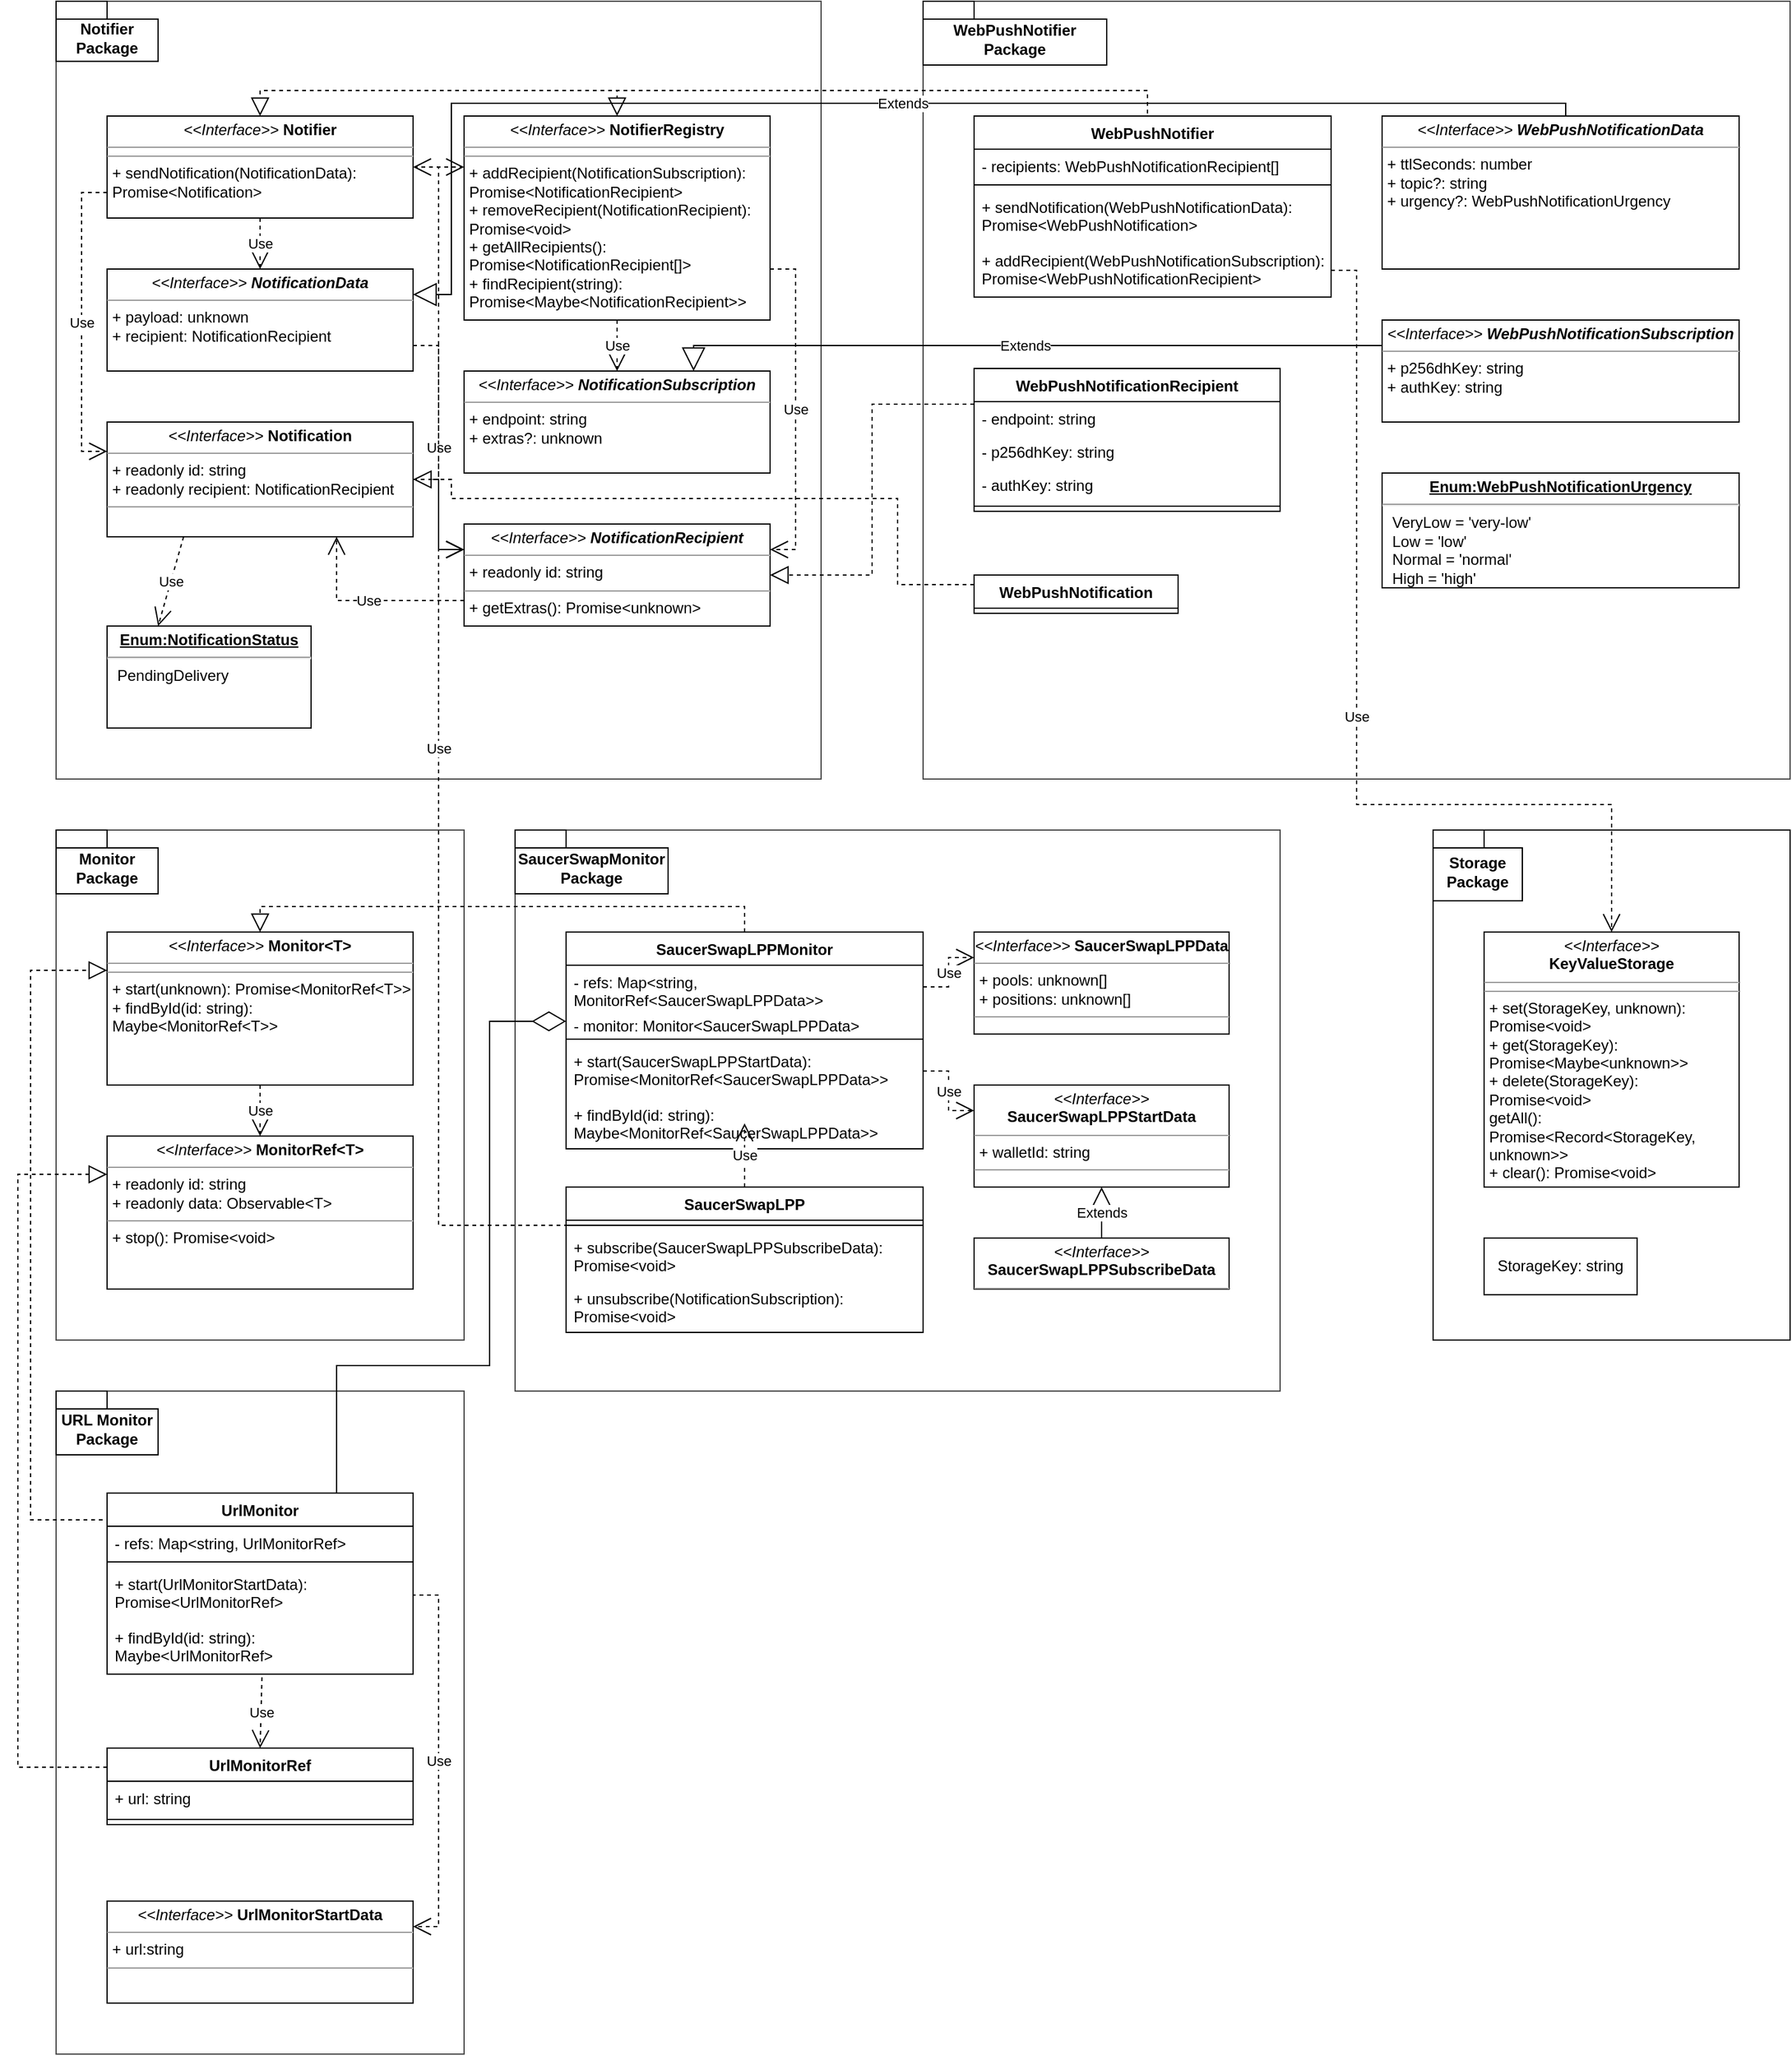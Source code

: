 <mxfile version="23.1.1" type="device">
  <diagram name="Class Diagram" id="5tuiyxl0mIuC1ZOjf6zh">
    <mxGraphModel dx="1436" dy="769" grid="1" gridSize="10" guides="1" tooltips="1" connect="1" arrows="1" fold="1" page="1" pageScale="1" pageWidth="850" pageHeight="1100" math="0" shadow="0">
      <root>
        <mxCell id="0" />
        <mxCell id="1" parent="0" />
        <mxCell id="LhnZVOO7RlenQxLMXIMH-27" value="frame" style="shape=umlFrame;whiteSpace=wrap;html=1;pointerEvents=0;width=40;height=30;swimlaneFillColor=default;opacity=70;" parent="1" vertex="1">
          <mxGeometry x="760" y="150" width="680" height="610" as="geometry" />
        </mxCell>
        <mxCell id="LhnZVOO7RlenQxLMXIMH-105" value="" style="group;fillColor=default;opacity=70;container=0;" parent="1" vertex="1" connectable="0">
          <mxGeometry x="1160" y="800" width="280" height="400" as="geometry" />
        </mxCell>
        <mxCell id="LhnZVOO7RlenQxLMXIMH-10" value="frame" style="shape=umlFrame;whiteSpace=wrap;html=1;pointerEvents=0;width=40;height=40;fillStyle=solid;swimlaneFillColor=#FFFFFF;opacity=70;" parent="1" vertex="1">
          <mxGeometry x="80" y="150" width="600" height="610" as="geometry" />
        </mxCell>
        <mxCell id="LhnZVOO7RlenQxLMXIMH-90" value="frame" style="shape=umlFrame;whiteSpace=wrap;html=1;pointerEvents=0;width=40;height=20;swimlaneFillColor=default;opacity=70;" parent="1" vertex="1">
          <mxGeometry x="440" y="800" width="600" height="440" as="geometry" />
        </mxCell>
        <mxCell id="LhnZVOO7RlenQxLMXIMH-3" value="&lt;p style=&quot;margin:0px;margin-top:4px;text-align:center;&quot;&gt;&lt;i&gt;&amp;lt;&amp;lt;Interface&amp;gt;&amp;gt; &lt;/i&gt;&lt;b&gt;Notifier&lt;/b&gt;&lt;b&gt;&lt;br&gt;&lt;/b&gt;&lt;/p&gt;&lt;hr size=&quot;1&quot;&gt;&lt;hr size=&quot;1&quot;&gt;&lt;p style=&quot;margin:0px;margin-left:4px;&quot;&gt;+ sendNotification(NotificationData): Promise&amp;lt;Notification&amp;gt;&lt;br&gt;&lt;/p&gt;" style="verticalAlign=top;align=left;overflow=fill;fontSize=12;fontFamily=Helvetica;html=1;whiteSpace=wrap;" parent="1" vertex="1">
          <mxGeometry x="120" y="240" width="240" height="80" as="geometry" />
        </mxCell>
        <object label="&lt;p style=&quot;margin:0px;margin-top:4px;text-align:center;&quot;&gt;&lt;i&gt;&amp;lt;&amp;lt;Interface&amp;gt;&amp;gt; &lt;/i&gt;&lt;b&gt;Notification&lt;/b&gt;&lt;br&gt;&lt;b&gt;&lt;/b&gt;&lt;/p&gt;&lt;hr size=&quot;1&quot;&gt;&lt;p style=&quot;margin:0px;margin-left:4px;&quot;&gt;+ readonly id: string&lt;/p&gt;&lt;p style=&quot;margin:0px;margin-left:4px;&quot;&gt;+ readonly recipient: NotificationRecipient&lt;br&gt;&lt;/p&gt;&lt;hr size=&quot;1&quot;&gt;" id="LhnZVOO7RlenQxLMXIMH-4">
          <mxCell style="verticalAlign=top;align=left;overflow=fill;fontSize=12;fontFamily=Helvetica;html=1;whiteSpace=wrap;" parent="1" vertex="1">
            <mxGeometry x="120" y="480" width="240" height="90" as="geometry" />
          </mxCell>
        </object>
        <mxCell id="LhnZVOO7RlenQxLMXIMH-7" value="&lt;p style=&quot;margin:0px;margin-top:4px;text-align:center;&quot;&gt;&lt;i&gt;&amp;lt;&amp;lt;Interface&amp;gt;&amp;gt; &lt;/i&gt;&lt;b&gt;Notifier&lt;/b&gt;&lt;b&gt;Registry&lt;br&gt;&lt;/b&gt;&lt;/p&gt;&lt;hr size=&quot;1&quot;&gt;&lt;hr size=&quot;1&quot;&gt;&lt;p style=&quot;margin:0px;margin-left:4px;&quot;&gt;+ addRecipient(NotificationSubscription): Promise&amp;lt;NotificationRecipient&amp;gt;&lt;/p&gt;&lt;p style=&quot;margin:0px;margin-left:4px;&quot;&gt;+ removeRecipient(NotificationRecipient): Promise&amp;lt;void&amp;gt;&lt;/p&gt;&lt;p style=&quot;margin:0px;margin-left:4px;&quot;&gt;+ getAllRecipients(): Promise&amp;lt;NotificationRecipient[]&amp;gt;&lt;/p&gt;&lt;p style=&quot;margin:0px;margin-left:4px;&quot;&gt;+ findRecipient(string): Promise&amp;lt;Maybe&amp;lt;NotificationRecipient&amp;gt;&amp;gt;&lt;/p&gt;" style="verticalAlign=top;align=left;overflow=fill;fontSize=12;fontFamily=Helvetica;html=1;whiteSpace=wrap;" parent="1" vertex="1">
          <mxGeometry x="400" y="240" width="240" height="160" as="geometry" />
        </mxCell>
        <mxCell id="LhnZVOO7RlenQxLMXIMH-9" value="&lt;p style=&quot;margin:0px;margin-top:4px;text-align:center;&quot;&gt;&lt;i&gt;&amp;lt;&amp;lt;Interface&amp;gt;&amp;gt; &lt;b&gt;NotificationSubscription&lt;/b&gt;&lt;/i&gt;&lt;br&gt;&lt;/p&gt;&lt;hr size=&quot;1&quot;&gt;&lt;p style=&quot;margin:0px;margin-left:4px;&quot;&gt;+ endpoint: string&lt;/p&gt;&lt;p style=&quot;margin:0px;margin-left:4px;&quot;&gt;+ extras?: unknown&lt;br&gt;&lt;/p&gt;" style="verticalAlign=top;align=left;overflow=fill;fontSize=12;fontFamily=Helvetica;html=1;whiteSpace=wrap;" parent="1" vertex="1">
          <mxGeometry x="400" y="440" width="240" height="80" as="geometry" />
        </mxCell>
        <mxCell id="LhnZVOO7RlenQxLMXIMH-8" value="&lt;p style=&quot;margin:0px;margin-top:4px;text-align:center;&quot;&gt;&lt;i&gt;&amp;lt;&amp;lt;Interface&amp;gt;&amp;gt; &lt;b&gt;NotificationRecipient&lt;/b&gt;&lt;/i&gt;&lt;br&gt;&lt;/p&gt;&lt;hr size=&quot;1&quot;&gt;&lt;p style=&quot;margin:0px;margin-left:4px;&quot;&gt;+ readonly id: string&lt;br&gt;&lt;/p&gt;&lt;hr size=&quot;1&quot;&gt;&lt;p style=&quot;margin:0px;margin-left:4px;&quot;&gt;+ getExtras(): Promise&amp;lt;unknown&amp;gt;&lt;br&gt;&lt;/p&gt;" style="verticalAlign=top;align=left;overflow=fill;fontSize=12;fontFamily=Helvetica;html=1;whiteSpace=wrap;" parent="1" vertex="1">
          <mxGeometry x="400" y="560" width="240" height="80" as="geometry" />
        </mxCell>
        <mxCell id="LhnZVOO7RlenQxLMXIMH-16" value="Use" style="endArrow=open;endSize=12;dashed=1;html=1;rounded=0;exitX=0.5;exitY=1;exitDx=0;exitDy=0;entryX=0.5;entryY=0;entryDx=0;entryDy=0;" parent="1" source="LhnZVOO7RlenQxLMXIMH-3" target="LhnZVOO7RlenQxLMXIMH-5" edge="1">
          <mxGeometry width="160" relative="1" as="geometry">
            <mxPoint x="30" y="410" as="sourcePoint" />
            <mxPoint x="190" y="410" as="targetPoint" />
          </mxGeometry>
        </mxCell>
        <mxCell id="LhnZVOO7RlenQxLMXIMH-17" value="Use" style="endArrow=open;endSize=12;dashed=1;html=1;rounded=0;entryX=0;entryY=0.25;entryDx=0;entryDy=0;exitX=0;exitY=0.75;exitDx=0;exitDy=0;edgeStyle=orthogonalEdgeStyle;" parent="1" source="LhnZVOO7RlenQxLMXIMH-3" target="LhnZVOO7RlenQxLMXIMH-4" edge="1">
          <mxGeometry width="160" relative="1" as="geometry">
            <mxPoint x="110" y="320" as="sourcePoint" />
            <mxPoint x="180" y="490" as="targetPoint" />
            <Array as="points">
              <mxPoint x="100" y="300" />
              <mxPoint x="100" y="503" />
              <mxPoint x="120" y="503" />
            </Array>
          </mxGeometry>
        </mxCell>
        <mxCell id="LhnZVOO7RlenQxLMXIMH-18" value="Use" style="endArrow=open;endSize=12;dashed=1;html=1;rounded=0;exitX=1;exitY=0.75;exitDx=0;exitDy=0;entryX=0;entryY=0.25;entryDx=0;entryDy=0;edgeStyle=orthogonalEdgeStyle;" parent="1" source="LhnZVOO7RlenQxLMXIMH-5" target="LhnZVOO7RlenQxLMXIMH-8" edge="1">
          <mxGeometry width="160" relative="1" as="geometry">
            <mxPoint x="330" y="680" as="sourcePoint" />
            <mxPoint x="490" y="680" as="targetPoint" />
          </mxGeometry>
        </mxCell>
        <mxCell id="LhnZVOO7RlenQxLMXIMH-19" value="Use" style="endArrow=open;endSize=12;dashed=1;html=1;rounded=0;exitX=0.5;exitY=1;exitDx=0;exitDy=0;entryX=0.5;entryY=0;entryDx=0;entryDy=0;" parent="1" source="LhnZVOO7RlenQxLMXIMH-5" edge="1">
          <mxGeometry width="160" relative="1" as="geometry">
            <mxPoint x="250" y="330" as="sourcePoint" />
            <mxPoint x="250" y="370" as="targetPoint" />
          </mxGeometry>
        </mxCell>
        <mxCell id="LhnZVOO7RlenQxLMXIMH-5" value="&lt;p style=&quot;margin:0px;margin-top:4px;text-align:center;&quot;&gt;&lt;i&gt;&amp;lt;&amp;lt;Interface&amp;gt;&amp;gt; &lt;b&gt;NotificationData&lt;/b&gt;&lt;/i&gt;&lt;br&gt;&lt;b&gt;&lt;/b&gt;&lt;/p&gt;&lt;hr size=&quot;1&quot;&gt;&lt;p style=&quot;margin:0px;margin-left:4px;&quot;&gt;+ payload: unknown&lt;/p&gt;&lt;p style=&quot;margin:0px;margin-left:4px;&quot;&gt;+ recipient: NotificationRecipient&lt;br&gt;&lt;/p&gt;" style="verticalAlign=top;align=left;overflow=fill;fontSize=12;fontFamily=Helvetica;html=1;whiteSpace=wrap;" parent="1" vertex="1">
          <mxGeometry x="120" y="360" width="240" height="80" as="geometry" />
        </mxCell>
        <mxCell id="LhnZVOO7RlenQxLMXIMH-21" value="Use" style="endArrow=open;endSize=12;dashed=1;html=1;rounded=0;exitX=0.5;exitY=1;exitDx=0;exitDy=0;entryX=0.5;entryY=0;entryDx=0;entryDy=0;" parent="1" source="LhnZVOO7RlenQxLMXIMH-7" target="LhnZVOO7RlenQxLMXIMH-9" edge="1">
          <mxGeometry width="160" relative="1" as="geometry">
            <mxPoint x="480" y="430" as="sourcePoint" />
            <mxPoint x="640" y="430" as="targetPoint" />
          </mxGeometry>
        </mxCell>
        <mxCell id="LhnZVOO7RlenQxLMXIMH-22" value="Use" style="endArrow=open;endSize=12;dashed=1;html=1;rounded=0;exitX=1;exitY=0.75;exitDx=0;exitDy=0;entryX=1;entryY=0.25;entryDx=0;entryDy=0;edgeStyle=orthogonalEdgeStyle;" parent="1" source="LhnZVOO7RlenQxLMXIMH-7" target="LhnZVOO7RlenQxLMXIMH-8" edge="1">
          <mxGeometry width="160" relative="1" as="geometry">
            <mxPoint x="720" y="480" as="sourcePoint" />
            <mxPoint x="880" y="480" as="targetPoint" />
            <Array as="points">
              <mxPoint x="660" y="360" />
              <mxPoint x="660" y="580" />
            </Array>
          </mxGeometry>
        </mxCell>
        <mxCell id="LhnZVOO7RlenQxLMXIMH-23" value="" style="endArrow=open;endSize=12;dashed=1;html=1;rounded=0;exitX=1;exitY=0.5;exitDx=0;exitDy=0;entryX=0;entryY=0.25;entryDx=0;entryDy=0;edgeStyle=orthogonalEdgeStyle;" parent="1" source="LhnZVOO7RlenQxLMXIMH-4" target="LhnZVOO7RlenQxLMXIMH-8" edge="1">
          <mxGeometry width="160" relative="1" as="geometry">
            <mxPoint x="390" y="690" as="sourcePoint" />
            <mxPoint x="550" y="690" as="targetPoint" />
          </mxGeometry>
        </mxCell>
        <mxCell id="LhnZVOO7RlenQxLMXIMH-24" value="Use" style="endArrow=open;endSize=12;dashed=1;html=1;rounded=0;exitX=0;exitY=0.75;exitDx=0;exitDy=0;entryX=0.75;entryY=1;entryDx=0;entryDy=0;edgeStyle=orthogonalEdgeStyle;" parent="1" source="LhnZVOO7RlenQxLMXIMH-8" target="LhnZVOO7RlenQxLMXIMH-4" edge="1">
          <mxGeometry width="160" relative="1" as="geometry">
            <mxPoint x="410" y="710" as="sourcePoint" />
            <mxPoint x="570" y="710" as="targetPoint" />
          </mxGeometry>
        </mxCell>
        <mxCell id="LhnZVOO7RlenQxLMXIMH-25" value="Use" style="endArrow=open;endSize=12;dashed=1;html=1;rounded=0;exitX=0.25;exitY=1;exitDx=0;exitDy=0;entryX=0.25;entryY=0;entryDx=0;entryDy=0;" parent="1" source="LhnZVOO7RlenQxLMXIMH-4" target="LhnZVOO7RlenQxLMXIMH-15" edge="1">
          <mxGeometry width="160" relative="1" as="geometry">
            <mxPoint x="320" y="670" as="sourcePoint" />
            <mxPoint x="480" y="670" as="targetPoint" />
          </mxGeometry>
        </mxCell>
        <mxCell id="LhnZVOO7RlenQxLMXIMH-34" value="" style="endArrow=block;dashed=1;endFill=0;endSize=12;html=1;rounded=0;exitX=0.5;exitY=0;exitDx=0;exitDy=0;entryX=0.5;entryY=0;entryDx=0;entryDy=0;edgeStyle=orthogonalEdgeStyle;" parent="1" source="LhnZVOO7RlenQxLMXIMH-30" target="LhnZVOO7RlenQxLMXIMH-7" edge="1">
          <mxGeometry width="160" relative="1" as="geometry">
            <mxPoint x="760" y="450" as="sourcePoint" />
            <mxPoint x="920" y="450" as="targetPoint" />
            <Array as="points">
              <mxPoint x="936" y="220" />
              <mxPoint x="520" y="220" />
            </Array>
          </mxGeometry>
        </mxCell>
        <mxCell id="LhnZVOO7RlenQxLMXIMH-35" value="" style="endArrow=block;dashed=1;endFill=0;endSize=12;html=1;rounded=0;entryX=0.5;entryY=0;entryDx=0;entryDy=0;edgeStyle=orthogonalEdgeStyle;exitX=0.5;exitY=0;exitDx=0;exitDy=0;" parent="1" source="LhnZVOO7RlenQxLMXIMH-30" target="LhnZVOO7RlenQxLMXIMH-3" edge="1">
          <mxGeometry width="160" relative="1" as="geometry">
            <mxPoint x="880" y="210" as="sourcePoint" />
            <mxPoint x="880" y="300" as="targetPoint" />
            <Array as="points">
              <mxPoint x="936" y="220" />
              <mxPoint x="240" y="220" />
            </Array>
          </mxGeometry>
        </mxCell>
        <mxCell id="LhnZVOO7RlenQxLMXIMH-44" value="" style="endArrow=block;dashed=1;endFill=0;endSize=12;html=1;rounded=0;entryX=1;entryY=0.5;entryDx=0;entryDy=0;edgeStyle=orthogonalEdgeStyle;exitX=0;exitY=0.25;exitDx=0;exitDy=0;" parent="1" source="LhnZVOO7RlenQxLMXIMH-40" target="LhnZVOO7RlenQxLMXIMH-8" edge="1">
          <mxGeometry width="160" relative="1" as="geometry">
            <mxPoint x="780" y="430" as="sourcePoint" />
            <mxPoint x="980" y="510" as="targetPoint" />
          </mxGeometry>
        </mxCell>
        <mxCell id="LhnZVOO7RlenQxLMXIMH-51" value="" style="endArrow=block;dashed=1;endFill=0;endSize=12;html=1;rounded=0;exitX=0;exitY=0.25;exitDx=0;exitDy=0;edgeStyle=orthogonalEdgeStyle;entryX=1;entryY=0.5;entryDx=0;entryDy=0;" parent="1" source="LhnZVOO7RlenQxLMXIMH-47" target="LhnZVOO7RlenQxLMXIMH-4" edge="1">
          <mxGeometry width="160" relative="1" as="geometry">
            <mxPoint x="790" y="680" as="sourcePoint" />
            <mxPoint x="420" y="540" as="targetPoint" />
            <Array as="points">
              <mxPoint x="740" y="608" />
              <mxPoint x="740" y="540" />
              <mxPoint x="390" y="540" />
              <mxPoint x="390" y="525" />
            </Array>
          </mxGeometry>
        </mxCell>
        <mxCell id="LhnZVOO7RlenQxLMXIMH-57" value="Extends" style="endArrow=block;endSize=16;endFill=0;html=1;rounded=0;exitX=0.5;exitY=0;exitDx=0;exitDy=0;entryX=1;entryY=0.25;entryDx=0;entryDy=0;edgeStyle=orthogonalEdgeStyle;" parent="1" source="LhnZVOO7RlenQxLMXIMH-55" target="LhnZVOO7RlenQxLMXIMH-5" edge="1">
          <mxGeometry width="160" relative="1" as="geometry">
            <mxPoint x="670" y="470" as="sourcePoint" />
            <mxPoint x="830" y="470" as="targetPoint" />
            <Array as="points">
              <mxPoint x="1264" y="240" />
              <mxPoint x="1264" y="230" />
              <mxPoint x="390" y="230" />
              <mxPoint x="390" y="380" />
            </Array>
          </mxGeometry>
        </mxCell>
        <mxCell id="LhnZVOO7RlenQxLMXIMH-60" value="Extends" style="endArrow=block;endSize=16;endFill=0;html=1;rounded=0;entryX=0.75;entryY=0;entryDx=0;entryDy=0;edgeStyle=orthogonalEdgeStyle;exitX=0;exitY=0.25;exitDx=0;exitDy=0;" parent="1" source="LhnZVOO7RlenQxLMXIMH-59" target="LhnZVOO7RlenQxLMXIMH-9" edge="1">
          <mxGeometry width="160" relative="1" as="geometry">
            <mxPoint x="1180" y="380" as="sourcePoint" />
            <mxPoint x="1280" y="570" as="targetPoint" />
            <Array as="points">
              <mxPoint x="580" y="420" />
            </Array>
          </mxGeometry>
        </mxCell>
        <mxCell id="LhnZVOO7RlenQxLMXIMH-1" value="Notifier Package" style="shape=folder;fontStyle=1;spacingTop=10;tabWidth=40;tabHeight=14;tabPosition=left;html=1;whiteSpace=wrap;" parent="1" vertex="1">
          <mxGeometry x="80" y="150" width="80" height="47.12" as="geometry" />
        </mxCell>
        <mxCell id="LhnZVOO7RlenQxLMXIMH-15" value="&lt;p style=&quot;margin:0px;margin-top:4px;text-align:center;text-decoration:underline;&quot;&gt;&lt;b&gt;Enum:NotificationStatus&lt;/b&gt;&lt;/p&gt;&lt;hr&gt;&lt;p style=&quot;margin:0px;margin-left:8px;&quot;&gt;PendingDelivery&lt;/p&gt;" style="verticalAlign=top;align=left;overflow=fill;fontSize=12;fontFamily=Helvetica;html=1;whiteSpace=wrap;" parent="1" vertex="1">
          <mxGeometry x="120" y="640" width="160" height="80" as="geometry" />
        </mxCell>
        <mxCell id="LhnZVOO7RlenQxLMXIMH-26" value="WebPushNotifier Package" style="shape=folder;fontStyle=1;spacingTop=10;tabWidth=40;tabHeight=14;tabPosition=left;html=1;whiteSpace=wrap;" parent="1" vertex="1">
          <mxGeometry x="760" y="150" width="144" height="50" as="geometry" />
        </mxCell>
        <mxCell id="LhnZVOO7RlenQxLMXIMH-30" value="WebPushNotifier" style="swimlane;fontStyle=1;align=center;verticalAlign=top;childLayout=stackLayout;horizontal=1;startSize=26;horizontalStack=0;resizeParent=1;resizeParentMax=0;resizeLast=0;collapsible=1;marginBottom=0;whiteSpace=wrap;html=1;" parent="1" vertex="1">
          <mxGeometry x="800" y="240" width="280" height="142" as="geometry" />
        </mxCell>
        <mxCell id="LhnZVOO7RlenQxLMXIMH-31" value="- recipients: WebPushNotificationRecipient[]" style="text;strokeColor=none;fillColor=none;align=left;verticalAlign=top;spacingLeft=4;spacingRight=4;overflow=hidden;rotatable=0;points=[[0,0.5],[1,0.5]];portConstraint=eastwest;whiteSpace=wrap;html=1;" parent="LhnZVOO7RlenQxLMXIMH-30" vertex="1">
          <mxGeometry y="26" width="280" height="24" as="geometry" />
        </mxCell>
        <mxCell id="LhnZVOO7RlenQxLMXIMH-32" value="" style="line;strokeWidth=1;fillColor=none;align=left;verticalAlign=middle;spacingTop=-1;spacingLeft=3;spacingRight=3;rotatable=0;labelPosition=right;points=[];portConstraint=eastwest;strokeColor=inherit;" parent="LhnZVOO7RlenQxLMXIMH-30" vertex="1">
          <mxGeometry y="50" width="280" height="8" as="geometry" />
        </mxCell>
        <mxCell id="LhnZVOO7RlenQxLMXIMH-33" value="+ sendNotification(WebPushNotificationData): Promise&amp;lt;WebPushNotification&amp;gt;" style="text;strokeColor=none;fillColor=none;align=left;verticalAlign=top;spacingLeft=4;spacingRight=4;overflow=hidden;rotatable=0;points=[[0,0.5],[1,0.5]];portConstraint=eastwest;whiteSpace=wrap;html=1;" parent="LhnZVOO7RlenQxLMXIMH-30" vertex="1">
          <mxGeometry y="58" width="280" height="42" as="geometry" />
        </mxCell>
        <mxCell id="LhnZVOO7RlenQxLMXIMH-61" value="+ addRecipient(WebPushNotificationSubscription): Promise&amp;lt;WebPushNotificationRecipient&amp;gt;" style="text;strokeColor=none;fillColor=none;align=left;verticalAlign=top;spacingLeft=4;spacingRight=4;overflow=hidden;rotatable=0;points=[[0,0.5],[1,0.5]];portConstraint=eastwest;whiteSpace=wrap;html=1;" parent="LhnZVOO7RlenQxLMXIMH-30" vertex="1">
          <mxGeometry y="100" width="280" height="42" as="geometry" />
        </mxCell>
        <mxCell id="LhnZVOO7RlenQxLMXIMH-40" value="WebPushNotificationRecipient" style="swimlane;fontStyle=1;align=center;verticalAlign=top;childLayout=stackLayout;horizontal=1;startSize=26;horizontalStack=0;resizeParent=1;resizeParentMax=0;resizeLast=0;collapsible=1;marginBottom=0;whiteSpace=wrap;html=1;" parent="1" vertex="1">
          <mxGeometry x="800" y="438" width="240" height="112" as="geometry" />
        </mxCell>
        <mxCell id="LhnZVOO7RlenQxLMXIMH-41" value="- endpoint: string" style="text;strokeColor=none;fillColor=none;align=left;verticalAlign=top;spacingLeft=4;spacingRight=4;overflow=hidden;rotatable=0;points=[[0,0.5],[1,0.5]];portConstraint=eastwest;whiteSpace=wrap;html=1;" parent="LhnZVOO7RlenQxLMXIMH-40" vertex="1">
          <mxGeometry y="26" width="240" height="26" as="geometry" />
        </mxCell>
        <mxCell id="LhnZVOO7RlenQxLMXIMH-62" value="- p256dhKey: string" style="text;strokeColor=none;fillColor=none;align=left;verticalAlign=top;spacingLeft=4;spacingRight=4;overflow=hidden;rotatable=0;points=[[0,0.5],[1,0.5]];portConstraint=eastwest;whiteSpace=wrap;html=1;" parent="LhnZVOO7RlenQxLMXIMH-40" vertex="1">
          <mxGeometry y="52" width="240" height="26" as="geometry" />
        </mxCell>
        <mxCell id="LhnZVOO7RlenQxLMXIMH-63" value="- authKey: string" style="text;strokeColor=none;fillColor=none;align=left;verticalAlign=top;spacingLeft=4;spacingRight=4;overflow=hidden;rotatable=0;points=[[0,0.5],[1,0.5]];portConstraint=eastwest;whiteSpace=wrap;html=1;" parent="LhnZVOO7RlenQxLMXIMH-40" vertex="1">
          <mxGeometry y="78" width="240" height="26" as="geometry" />
        </mxCell>
        <mxCell id="LhnZVOO7RlenQxLMXIMH-42" value="" style="line;strokeWidth=1;fillColor=none;align=left;verticalAlign=middle;spacingTop=-1;spacingLeft=3;spacingRight=3;rotatable=0;labelPosition=right;points=[];portConstraint=eastwest;strokeColor=inherit;" parent="LhnZVOO7RlenQxLMXIMH-40" vertex="1">
          <mxGeometry y="104" width="240" height="8" as="geometry" />
        </mxCell>
        <mxCell id="LhnZVOO7RlenQxLMXIMH-47" value="WebPushNotification" style="swimlane;fontStyle=1;align=center;verticalAlign=top;childLayout=stackLayout;horizontal=1;startSize=26;horizontalStack=0;resizeParent=1;resizeParentMax=0;resizeLast=0;collapsible=1;marginBottom=0;whiteSpace=wrap;html=1;" parent="1" vertex="1" collapsed="1">
          <mxGeometry x="800" y="600" width="160" height="30" as="geometry">
            <mxRectangle x="800" y="600" width="192" height="60" as="alternateBounds" />
          </mxGeometry>
        </mxCell>
        <mxCell id="LhnZVOO7RlenQxLMXIMH-48" value="+ field: type" style="text;strokeColor=none;fillColor=none;align=left;verticalAlign=top;spacingLeft=4;spacingRight=4;overflow=hidden;rotatable=0;points=[[0,0.5],[1,0.5]];portConstraint=eastwest;whiteSpace=wrap;html=1;" parent="LhnZVOO7RlenQxLMXIMH-47" vertex="1">
          <mxGeometry y="26" width="192" height="26" as="geometry" />
        </mxCell>
        <mxCell id="LhnZVOO7RlenQxLMXIMH-49" value="" style="line;strokeWidth=1;fillColor=none;align=left;verticalAlign=middle;spacingTop=-1;spacingLeft=3;spacingRight=3;rotatable=0;labelPosition=right;points=[];portConstraint=eastwest;strokeColor=inherit;" parent="LhnZVOO7RlenQxLMXIMH-47" vertex="1">
          <mxGeometry y="52" width="192" height="8" as="geometry" />
        </mxCell>
        <mxCell id="LhnZVOO7RlenQxLMXIMH-55" value="&lt;p style=&quot;margin:0px;margin-top:4px;text-align:center;&quot;&gt;&lt;i&gt;&amp;lt;&amp;lt;Interface&amp;gt;&amp;gt; &lt;b&gt;WebPushNotificationData&lt;/b&gt;&lt;/i&gt;&lt;br&gt;&lt;/p&gt;&lt;hr size=&quot;1&quot;&gt;&lt;p style=&quot;margin:0px;margin-left:4px;&quot;&gt;+ ttlSeconds: number&lt;/p&gt;&lt;p style=&quot;margin:0px;margin-left:4px;&quot;&gt;+ topic?: string&lt;/p&gt;&lt;p style=&quot;margin:0px;margin-left:4px;&quot;&gt;+ urgency?: WebPushNotificationUrgency&lt;br&gt;&lt;/p&gt;" style="verticalAlign=top;align=left;overflow=fill;fontSize=12;fontFamily=Helvetica;html=1;whiteSpace=wrap;" parent="1" vertex="1">
          <mxGeometry x="1120" y="240" width="280" height="120" as="geometry" />
        </mxCell>
        <mxCell id="LhnZVOO7RlenQxLMXIMH-56" value="&lt;p style=&quot;margin:0px;margin-top:4px;text-align:center;text-decoration:underline;&quot;&gt;&lt;b&gt;Enum:WebPushNotificationUrgency&lt;/b&gt;&lt;/p&gt;&lt;hr&gt;&lt;p style=&quot;margin:0px;margin-left:8px;&quot;&gt;VeryLow = &#39;very-low&#39;&lt;/p&gt;&lt;p style=&quot;margin:0px;margin-left:8px;&quot;&gt;Low = &#39;low&#39;&lt;/p&gt;&lt;p style=&quot;margin:0px;margin-left:8px;&quot;&gt;Normal = &#39;normal&#39;&lt;/p&gt;&lt;p style=&quot;margin:0px;margin-left:8px;&quot;&gt;High = &#39;high&#39;&lt;br&gt;&lt;/p&gt;" style="verticalAlign=top;align=left;overflow=fill;fontSize=12;fontFamily=Helvetica;html=1;whiteSpace=wrap;" parent="1" vertex="1">
          <mxGeometry x="1120" y="520" width="280" height="90" as="geometry" />
        </mxCell>
        <mxCell id="LhnZVOO7RlenQxLMXIMH-59" value="&lt;p style=&quot;margin:0px;margin-top:4px;text-align:center;&quot;&gt;&lt;i&gt;&amp;lt;&amp;lt;Interface&amp;gt;&amp;gt; &lt;b&gt;WebPushNotificationSubscription&lt;/b&gt;&lt;/i&gt;&lt;br&gt;&lt;/p&gt;&lt;hr size=&quot;1&quot;&gt;&lt;p style=&quot;margin:0px;margin-left:4px;&quot;&gt;+ p256dhKey: string&lt;/p&gt;&lt;p style=&quot;margin:0px;margin-left:4px;&quot;&gt;+ authKey: string&lt;br&gt;&lt;/p&gt;" style="verticalAlign=top;align=left;overflow=fill;fontSize=12;fontFamily=Helvetica;html=1;whiteSpace=wrap;" parent="1" vertex="1">
          <mxGeometry x="1120" y="400" width="280" height="80" as="geometry" />
        </mxCell>
        <mxCell id="LhnZVOO7RlenQxLMXIMH-67" value="&lt;p style=&quot;margin:0px;margin-top:4px;text-align:center;&quot;&gt;&lt;i&gt;&amp;lt;&amp;lt;Interface&amp;gt;&amp;gt;&lt;/i&gt;&lt;br&gt;&lt;b&gt;KeyValueStorage&lt;/b&gt;&lt;/p&gt;&lt;hr size=&quot;1&quot;&gt;&lt;hr size=&quot;1&quot;&gt;&lt;p style=&quot;margin:0px;margin-left:4px;&quot;&gt;+ set(StorageKey, unknown): Promise&amp;lt;void&amp;gt;&lt;br&gt;+ get(StorageKey): Promise&amp;lt;Maybe&amp;lt;unknown&amp;gt;&amp;gt;&lt;/p&gt;&lt;p style=&quot;margin:0px;margin-left:4px;&quot;&gt;+ delete(StorageKey): Promise&amp;lt;void&amp;gt;&lt;/p&gt;&lt;p style=&quot;margin:0px;margin-left:4px;&quot;&gt;getAll(): Promise&amp;lt;Record&amp;lt;StorageKey, unknown&amp;gt;&amp;gt;&lt;br&gt;&lt;/p&gt;&lt;p style=&quot;margin:0px;margin-left:4px;&quot;&gt;+ clear(): Promise&amp;lt;void&amp;gt;&lt;br&gt;&lt;/p&gt;" style="verticalAlign=top;align=left;overflow=fill;fontSize=12;fontFamily=Helvetica;html=1;whiteSpace=wrap;" parent="1" vertex="1">
          <mxGeometry x="1200" y="880" width="200" height="200" as="geometry" />
        </mxCell>
        <mxCell id="LhnZVOO7RlenQxLMXIMH-69" value="Use" style="endArrow=open;endSize=12;dashed=1;html=1;rounded=0;exitX=1;exitY=0.5;exitDx=0;exitDy=0;entryX=0.5;entryY=0;entryDx=0;entryDy=0;edgeStyle=orthogonalEdgeStyle;" parent="1" source="LhnZVOO7RlenQxLMXIMH-61" target="LhnZVOO7RlenQxLMXIMH-67" edge="1">
          <mxGeometry width="160" relative="1" as="geometry">
            <mxPoint x="1020" y="700" as="sourcePoint" />
            <mxPoint x="1180" y="700" as="targetPoint" />
            <Array as="points">
              <mxPoint x="1100" y="361" />
              <mxPoint x="1100" y="780" />
              <mxPoint x="1300" y="780" />
            </Array>
          </mxGeometry>
        </mxCell>
        <mxCell id="LhnZVOO7RlenQxLMXIMH-70" value="frame" style="shape=umlFrame;whiteSpace=wrap;html=1;pointerEvents=0;width=40;height=30;swimlaneFillColor=default;opacity=70;" parent="1" vertex="1">
          <mxGeometry x="80" y="800" width="320" height="400" as="geometry" />
        </mxCell>
        <mxCell id="LhnZVOO7RlenQxLMXIMH-71" value="Monitor Package" style="shape=folder;fontStyle=1;spacingTop=10;tabWidth=40;tabHeight=14;tabPosition=left;html=1;whiteSpace=wrap;" parent="1" vertex="1">
          <mxGeometry x="80" y="800" width="80" height="50" as="geometry" />
        </mxCell>
        <mxCell id="LhnZVOO7RlenQxLMXIMH-72" value="&lt;p style=&quot;margin:0px;margin-top:4px;text-align:center;&quot;&gt;&lt;i&gt;&amp;lt;&amp;lt;Interface&amp;gt;&amp;gt; &lt;/i&gt;&lt;b&gt;Monitor&amp;lt;T&amp;gt;&lt;/b&gt;&lt;br&gt;&lt;b&gt;&lt;/b&gt;&lt;/p&gt;&lt;hr size=&quot;1&quot;&gt;&lt;hr size=&quot;1&quot;&gt;&lt;p style=&quot;margin:0px;margin-left:4px;&quot;&gt;+ start(unknown): Promise&amp;lt;MonitorRef&amp;lt;T&amp;gt;&amp;gt;&lt;/p&gt;&lt;p style=&quot;margin:0px;margin-left:4px;&quot;&gt;+ findById(id: string): Maybe&amp;lt;MonitorRef&amp;lt;T&amp;gt;&amp;gt;&lt;br&gt;&lt;/p&gt;" style="verticalAlign=top;align=left;overflow=fill;fontSize=12;fontFamily=Helvetica;html=1;whiteSpace=wrap;" parent="1" vertex="1">
          <mxGeometry x="120" y="880" width="240" height="120" as="geometry" />
        </mxCell>
        <mxCell id="LhnZVOO7RlenQxLMXIMH-73" value="SaucerSwapLPPMonitor" style="swimlane;fontStyle=1;align=center;verticalAlign=top;childLayout=stackLayout;horizontal=1;startSize=26;horizontalStack=0;resizeParent=1;resizeParentMax=0;resizeLast=0;collapsible=1;marginBottom=0;whiteSpace=wrap;html=1;" parent="1" vertex="1">
          <mxGeometry x="480" y="880" width="280" height="170" as="geometry" />
        </mxCell>
        <mxCell id="xDKYiKzx4Km4KXhf9wDV-1" value="- refs: Map&amp;lt;string, MonitorRef&amp;lt;SaucerSwapLPPData&amp;gt;&amp;gt;" style="text;strokeColor=none;fillColor=none;align=left;verticalAlign=top;spacingLeft=4;spacingRight=4;overflow=hidden;rotatable=0;points=[[0,0.5],[1,0.5]];portConstraint=eastwest;whiteSpace=wrap;html=1;" parent="LhnZVOO7RlenQxLMXIMH-73" vertex="1">
          <mxGeometry y="26" width="280" height="34" as="geometry" />
        </mxCell>
        <mxCell id="eQV480LbibWtBEISdi5M-1" value="- monitor: Monitor&amp;lt;SaucerSwapLPPData&amp;gt;" style="text;strokeColor=none;fillColor=none;align=left;verticalAlign=top;spacingLeft=4;spacingRight=4;overflow=hidden;rotatable=0;points=[[0,0.5],[1,0.5]];portConstraint=eastwest;whiteSpace=wrap;html=1;" parent="LhnZVOO7RlenQxLMXIMH-73" vertex="1">
          <mxGeometry y="60" width="280" height="20" as="geometry" />
        </mxCell>
        <mxCell id="LhnZVOO7RlenQxLMXIMH-75" value="" style="line;strokeWidth=1;fillColor=none;align=left;verticalAlign=middle;spacingTop=-1;spacingLeft=3;spacingRight=3;rotatable=0;labelPosition=right;points=[];portConstraint=eastwest;strokeColor=inherit;" parent="LhnZVOO7RlenQxLMXIMH-73" vertex="1">
          <mxGeometry y="80" width="280" height="8" as="geometry" />
        </mxCell>
        <mxCell id="LhnZVOO7RlenQxLMXIMH-76" value="&lt;div&gt;+ start(SaucerSwapLPPStartData): Promise&amp;lt;MonitorRef&amp;lt;SaucerSwapLPPData&amp;gt;&amp;gt;&lt;/div&gt;" style="text;strokeColor=none;fillColor=none;align=left;verticalAlign=top;spacingLeft=4;spacingRight=4;overflow=hidden;rotatable=0;points=[[0,0.5],[1,0.5]];portConstraint=eastwest;whiteSpace=wrap;html=1;" parent="LhnZVOO7RlenQxLMXIMH-73" vertex="1">
          <mxGeometry y="88" width="280" height="42" as="geometry" />
        </mxCell>
        <mxCell id="xDKYiKzx4Km4KXhf9wDV-2" value="+ findById(id: string): Maybe&amp;lt;MonitorRef&amp;lt;SaucerSwapLPPData&amp;gt;&amp;gt;" style="text;strokeColor=none;fillColor=none;align=left;verticalAlign=top;spacingLeft=4;spacingRight=4;overflow=hidden;rotatable=0;points=[[0,0.5],[1,0.5]];portConstraint=eastwest;whiteSpace=wrap;html=1;" parent="LhnZVOO7RlenQxLMXIMH-73" vertex="1">
          <mxGeometry y="130" width="280" height="40" as="geometry" />
        </mxCell>
        <mxCell id="LhnZVOO7RlenQxLMXIMH-77" value="" style="endArrow=block;dashed=1;endFill=0;endSize=12;html=1;rounded=0;exitX=0.5;exitY=0;exitDx=0;exitDy=0;entryX=0.5;entryY=0;entryDx=0;entryDy=0;edgeStyle=orthogonalEdgeStyle;" parent="1" source="LhnZVOO7RlenQxLMXIMH-73" target="LhnZVOO7RlenQxLMXIMH-72" edge="1">
          <mxGeometry width="160" relative="1" as="geometry">
            <mxPoint x="520" y="870" as="sourcePoint" />
            <mxPoint x="490" y="850" as="targetPoint" />
            <Array as="points">
              <mxPoint x="620" y="860" />
              <mxPoint x="240" y="860" />
            </Array>
          </mxGeometry>
        </mxCell>
        <mxCell id="LhnZVOO7RlenQxLMXIMH-83" value="&lt;p style=&quot;margin:0px;margin-top:4px;text-align:center;&quot;&gt;&lt;i&gt;&amp;lt;&amp;lt;Interface&amp;gt;&amp;gt; &lt;/i&gt;&lt;b&gt;SaucerSwapLPPData&lt;/b&gt;&lt;br&gt;&lt;b&gt;&lt;/b&gt;&lt;/p&gt;&lt;hr size=&quot;1&quot;&gt;&lt;p style=&quot;margin:0px;margin-left:4px;&quot;&gt;+ pools: unknown[]&lt;/p&gt;&lt;p style=&quot;margin:0px;margin-left:4px;&quot;&gt;+ positions: unknown[]&lt;br&gt;&lt;/p&gt;&lt;hr size=&quot;1&quot;&gt;" style="verticalAlign=top;align=left;overflow=fill;fontSize=12;fontFamily=Helvetica;html=1;whiteSpace=wrap;" parent="1" vertex="1">
          <mxGeometry x="800" y="880" width="200" height="80" as="geometry" />
        </mxCell>
        <mxCell id="LhnZVOO7RlenQxLMXIMH-84" value="&lt;p style=&quot;margin:0px;margin-top:4px;text-align:center;&quot;&gt;&lt;i&gt;&amp;lt;&amp;lt;Interface&amp;gt;&amp;gt; &lt;/i&gt;&lt;b&gt;MonitorRef&amp;lt;T&amp;gt;&lt;/b&gt;&lt;br&gt;&lt;/p&gt;&lt;hr size=&quot;1&quot;&gt;&lt;p style=&quot;margin:0px;margin-left:4px;&quot;&gt;+ readonly id: string&lt;/p&gt;&lt;p style=&quot;margin:0px;margin-left:4px;&quot;&gt;+ readonly data: Observable&amp;lt;T&amp;gt;&lt;br&gt;&lt;/p&gt;&lt;hr size=&quot;1&quot;&gt;&lt;p style=&quot;margin:0px;margin-left:4px;&quot;&gt;+ stop(): Promise&amp;lt;void&amp;gt;&lt;/p&gt;" style="verticalAlign=top;align=left;overflow=fill;fontSize=12;fontFamily=Helvetica;html=1;whiteSpace=wrap;" parent="1" vertex="1">
          <mxGeometry x="120" y="1040" width="240" height="120" as="geometry" />
        </mxCell>
        <mxCell id="LhnZVOO7RlenQxLMXIMH-86" value="&lt;p style=&quot;margin:0px;margin-top:4px;text-align:center;&quot;&gt;&lt;i&gt;&amp;lt;&amp;lt;Interface&amp;gt;&amp;gt; &lt;/i&gt;&lt;b&gt;SaucerSwapLPPStartData&lt;/b&gt;&lt;br&gt;&lt;/p&gt;&lt;hr size=&quot;1&quot;&gt;&lt;p style=&quot;margin:0px;margin-left:4px;&quot;&gt;+ walletId: string&lt;br&gt;&lt;/p&gt;&lt;hr size=&quot;1&quot;&gt;" style="verticalAlign=top;align=left;overflow=fill;fontSize=12;fontFamily=Helvetica;html=1;whiteSpace=wrap;" parent="1" vertex="1">
          <mxGeometry x="800" y="1000" width="200" height="80" as="geometry" />
        </mxCell>
        <mxCell id="LhnZVOO7RlenQxLMXIMH-87" value="Use" style="endArrow=open;endSize=12;dashed=1;html=1;rounded=0;exitX=1;exitY=0.5;exitDx=0;exitDy=0;entryX=0;entryY=0.25;entryDx=0;entryDy=0;edgeStyle=orthogonalEdgeStyle;" parent="1" source="xDKYiKzx4Km4KXhf9wDV-1" target="LhnZVOO7RlenQxLMXIMH-83" edge="1">
          <mxGeometry width="160" relative="1" as="geometry">
            <mxPoint x="540" y="1040" as="sourcePoint" />
            <mxPoint x="700" y="1040" as="targetPoint" />
          </mxGeometry>
        </mxCell>
        <mxCell id="LhnZVOO7RlenQxLMXIMH-88" value="Use" style="endArrow=open;endSize=12;dashed=1;html=1;rounded=0;exitX=1;exitY=0.5;exitDx=0;exitDy=0;entryX=0;entryY=0.25;entryDx=0;entryDy=0;edgeStyle=orthogonalEdgeStyle;" parent="1" source="LhnZVOO7RlenQxLMXIMH-76" target="LhnZVOO7RlenQxLMXIMH-86" edge="1">
          <mxGeometry width="160" relative="1" as="geometry">
            <mxPoint x="650" y="910" as="sourcePoint" />
            <mxPoint x="690" y="910" as="targetPoint" />
          </mxGeometry>
        </mxCell>
        <mxCell id="LhnZVOO7RlenQxLMXIMH-89" value="&lt;div&gt;SaucerSwapMonitor&lt;/div&gt;&lt;div&gt;Package&lt;/div&gt;" style="shape=folder;fontStyle=1;spacingTop=10;tabWidth=40;tabHeight=14;tabPosition=left;html=1;whiteSpace=wrap;" parent="1" vertex="1">
          <mxGeometry x="440" y="800" width="120" height="50" as="geometry" />
        </mxCell>
        <mxCell id="LhnZVOO7RlenQxLMXIMH-91" value="SaucerSwapLPP" style="swimlane;fontStyle=1;align=center;verticalAlign=top;childLayout=stackLayout;horizontal=1;startSize=26;horizontalStack=0;resizeParent=1;resizeParentMax=0;resizeLast=0;collapsible=1;marginBottom=0;whiteSpace=wrap;html=1;" parent="1" vertex="1">
          <mxGeometry x="480" y="1080" width="280" height="114" as="geometry" />
        </mxCell>
        <mxCell id="LhnZVOO7RlenQxLMXIMH-93" value="" style="line;strokeWidth=1;fillColor=none;align=left;verticalAlign=middle;spacingTop=-1;spacingLeft=3;spacingRight=3;rotatable=0;labelPosition=right;points=[];portConstraint=eastwest;strokeColor=inherit;" parent="LhnZVOO7RlenQxLMXIMH-91" vertex="1">
          <mxGeometry y="26" width="280" height="8" as="geometry" />
        </mxCell>
        <mxCell id="LhnZVOO7RlenQxLMXIMH-94" value="+ subscribe(SaucerSwapLPPSubscribeData): Promise&amp;lt;void&amp;gt;" style="text;strokeColor=none;fillColor=none;align=left;verticalAlign=top;spacingLeft=4;spacingRight=4;overflow=hidden;rotatable=0;points=[[0,0.5],[1,0.5]];portConstraint=eastwest;whiteSpace=wrap;html=1;" parent="LhnZVOO7RlenQxLMXIMH-91" vertex="1">
          <mxGeometry y="34" width="280" height="40" as="geometry" />
        </mxCell>
        <mxCell id="LhnZVOO7RlenQxLMXIMH-98" value="+ unsubscribe(NotificationSubscription): Promise&amp;lt;void&amp;gt;" style="text;strokeColor=none;fillColor=none;align=left;verticalAlign=top;spacingLeft=4;spacingRight=4;overflow=hidden;rotatable=0;points=[[0,0.5],[1,0.5]];portConstraint=eastwest;whiteSpace=wrap;html=1;" parent="LhnZVOO7RlenQxLMXIMH-91" vertex="1">
          <mxGeometry y="74" width="280" height="40" as="geometry" />
        </mxCell>
        <mxCell id="LhnZVOO7RlenQxLMXIMH-95" value="Use" style="endArrow=open;endSize=12;dashed=1;html=1;rounded=0;exitX=0;exitY=0.25;exitDx=0;exitDy=0;entryX=0;entryY=0.25;entryDx=0;entryDy=0;edgeStyle=orthogonalEdgeStyle;" parent="1" source="LhnZVOO7RlenQxLMXIMH-91" target="LhnZVOO7RlenQxLMXIMH-7" edge="1">
          <mxGeometry width="160" relative="1" as="geometry">
            <mxPoint x="570" y="1160" as="sourcePoint" />
            <mxPoint x="730" y="1160" as="targetPoint" />
            <Array as="points">
              <mxPoint x="480" y="1110" />
              <mxPoint x="380" y="1110" />
              <mxPoint x="380" y="280" />
            </Array>
          </mxGeometry>
        </mxCell>
        <mxCell id="LhnZVOO7RlenQxLMXIMH-96" value="Use" style="endArrow=open;endSize=12;dashed=1;html=1;rounded=0;exitX=0;exitY=0.25;exitDx=0;exitDy=0;entryX=1;entryY=0.5;entryDx=0;entryDy=0;edgeStyle=orthogonalEdgeStyle;" parent="1" source="LhnZVOO7RlenQxLMXIMH-91" target="LhnZVOO7RlenQxLMXIMH-3" edge="1">
          <mxGeometry width="160" relative="1" as="geometry">
            <mxPoint x="490" y="1032" as="sourcePoint" />
            <mxPoint x="410" y="290" as="targetPoint" />
            <Array as="points">
              <mxPoint x="480" y="1110" />
              <mxPoint x="380" y="1110" />
              <mxPoint x="380" y="280" />
            </Array>
          </mxGeometry>
        </mxCell>
        <mxCell id="LhnZVOO7RlenQxLMXIMH-97" value="Use" style="endArrow=open;endSize=12;dashed=1;html=1;rounded=0;exitX=0.5;exitY=0;exitDx=0;exitDy=0;" parent="1" source="LhnZVOO7RlenQxLMXIMH-91" edge="1">
          <mxGeometry width="160" relative="1" as="geometry">
            <mxPoint x="560" y="980" as="sourcePoint" />
            <mxPoint x="620" y="1030" as="targetPoint" />
          </mxGeometry>
        </mxCell>
        <mxCell id="LhnZVOO7RlenQxLMXIMH-99" value="&lt;p style=&quot;margin:0px;margin-top:4px;text-align:center;&quot;&gt;&lt;i&gt;&amp;lt;&amp;lt;Interface&amp;gt;&amp;gt; &lt;/i&gt;&lt;b&gt;SaucerSwapLPPSubscribeData&lt;/b&gt;&lt;br&gt;&lt;/p&gt;&lt;hr size=&quot;1&quot;&gt;&lt;p style=&quot;margin:0px;margin-left:4px;&quot;&gt;&lt;br&gt;&lt;/p&gt;&lt;hr size=&quot;1&quot;&gt;" style="verticalAlign=top;align=left;overflow=fill;fontSize=12;fontFamily=Helvetica;html=1;whiteSpace=wrap;" parent="1" vertex="1">
          <mxGeometry x="800" y="1120" width="200" height="40" as="geometry" />
        </mxCell>
        <mxCell id="LhnZVOO7RlenQxLMXIMH-101" value="Extends" style="endArrow=block;endSize=16;endFill=0;html=1;rounded=0;exitX=0.5;exitY=0;exitDx=0;exitDy=0;entryX=0.5;entryY=1;entryDx=0;entryDy=0;" parent="1" source="LhnZVOO7RlenQxLMXIMH-99" target="LhnZVOO7RlenQxLMXIMH-86" edge="1">
          <mxGeometry width="160" relative="1" as="geometry">
            <mxPoint x="450" y="1260" as="sourcePoint" />
            <mxPoint x="610" y="1260" as="targetPoint" />
          </mxGeometry>
        </mxCell>
        <mxCell id="LhnZVOO7RlenQxLMXIMH-65" value="frame" style="shape=umlFrame;whiteSpace=wrap;html=1;pointerEvents=0;width=40;height=30;" parent="1" vertex="1">
          <mxGeometry x="1160" y="800" width="280" height="400.0" as="geometry" />
        </mxCell>
        <mxCell id="LhnZVOO7RlenQxLMXIMH-64" value="Storage Package" style="shape=folder;fontStyle=1;spacingTop=10;tabWidth=40;tabHeight=14;tabPosition=left;html=1;whiteSpace=wrap;" parent="1" vertex="1">
          <mxGeometry x="1160" y="800" width="70" height="55.556" as="geometry" />
        </mxCell>
        <mxCell id="LhnZVOO7RlenQxLMXIMH-68" value="StorageKey: string" style="html=1;whiteSpace=wrap;" parent="1" vertex="1">
          <mxGeometry x="1200" y="1119.996" width="120" height="44.444" as="geometry" />
        </mxCell>
        <mxCell id="xDKYiKzx4Km4KXhf9wDV-3" value="frame" style="shape=umlFrame;whiteSpace=wrap;html=1;pointerEvents=0;width=40;height=30;swimlaneFillColor=default;opacity=70;" parent="1" vertex="1">
          <mxGeometry x="80" y="1240" width="320" height="520" as="geometry" />
        </mxCell>
        <mxCell id="xDKYiKzx4Km4KXhf9wDV-4" value="URL Monitor Package" style="shape=folder;fontStyle=1;spacingTop=10;tabWidth=40;tabHeight=14;tabPosition=left;html=1;whiteSpace=wrap;" parent="1" vertex="1">
          <mxGeometry x="80" y="1240" width="80" height="50" as="geometry" />
        </mxCell>
        <mxCell id="xDKYiKzx4Km4KXhf9wDV-6" value="UrlMonitor" style="swimlane;fontStyle=1;align=center;verticalAlign=top;childLayout=stackLayout;horizontal=1;startSize=26;horizontalStack=0;resizeParent=1;resizeParentMax=0;resizeLast=0;collapsible=1;marginBottom=0;whiteSpace=wrap;html=1;" parent="1" vertex="1">
          <mxGeometry x="120" y="1320" width="240" height="142" as="geometry" />
        </mxCell>
        <mxCell id="xDKYiKzx4Km4KXhf9wDV-7" value="- refs: Map&amp;lt;string, UrlMonitorRef&amp;gt;" style="text;strokeColor=none;fillColor=none;align=left;verticalAlign=top;spacingLeft=4;spacingRight=4;overflow=hidden;rotatable=0;points=[[0,0.5],[1,0.5]];portConstraint=eastwest;whiteSpace=wrap;html=1;" parent="xDKYiKzx4Km4KXhf9wDV-6" vertex="1">
          <mxGeometry y="26" width="240" height="24" as="geometry" />
        </mxCell>
        <mxCell id="xDKYiKzx4Km4KXhf9wDV-8" value="" style="line;strokeWidth=1;fillColor=none;align=left;verticalAlign=middle;spacingTop=-1;spacingLeft=3;spacingRight=3;rotatable=0;labelPosition=right;points=[];portConstraint=eastwest;strokeColor=inherit;" parent="xDKYiKzx4Km4KXhf9wDV-6" vertex="1">
          <mxGeometry y="50" width="240" height="8" as="geometry" />
        </mxCell>
        <mxCell id="xDKYiKzx4Km4KXhf9wDV-9" value="+ start(UrlMonitorStartData): Promise&amp;lt;UrlMonitorRef&amp;gt;" style="text;strokeColor=none;fillColor=none;align=left;verticalAlign=top;spacingLeft=4;spacingRight=4;overflow=hidden;rotatable=0;points=[[0,0.5],[1,0.5]];portConstraint=eastwest;whiteSpace=wrap;html=1;" parent="xDKYiKzx4Km4KXhf9wDV-6" vertex="1">
          <mxGeometry y="58" width="240" height="42" as="geometry" />
        </mxCell>
        <mxCell id="xDKYiKzx4Km4KXhf9wDV-21" value="+ findById(id: string): Maybe&amp;lt;UrlMonitorRef&amp;gt;" style="text;strokeColor=none;fillColor=none;align=left;verticalAlign=top;spacingLeft=4;spacingRight=4;overflow=hidden;rotatable=0;points=[[0,0.5],[1,0.5]];portConstraint=eastwest;whiteSpace=wrap;html=1;" parent="xDKYiKzx4Km4KXhf9wDV-6" vertex="1">
          <mxGeometry y="100" width="240" height="42" as="geometry" />
        </mxCell>
        <mxCell id="xDKYiKzx4Km4KXhf9wDV-10" value="UrlMonitorRef" style="swimlane;fontStyle=1;align=center;verticalAlign=top;childLayout=stackLayout;horizontal=1;startSize=26;horizontalStack=0;resizeParent=1;resizeParentMax=0;resizeLast=0;collapsible=1;marginBottom=0;whiteSpace=wrap;html=1;" parent="1" vertex="1">
          <mxGeometry x="120" y="1520" width="240" height="60" as="geometry" />
        </mxCell>
        <mxCell id="xDKYiKzx4Km4KXhf9wDV-11" value="+ url: string" style="text;strokeColor=none;fillColor=none;align=left;verticalAlign=top;spacingLeft=4;spacingRight=4;overflow=hidden;rotatable=0;points=[[0,0.5],[1,0.5]];portConstraint=eastwest;whiteSpace=wrap;html=1;" parent="xDKYiKzx4Km4KXhf9wDV-10" vertex="1">
          <mxGeometry y="26" width="240" height="26" as="geometry" />
        </mxCell>
        <mxCell id="xDKYiKzx4Km4KXhf9wDV-12" value="" style="line;strokeWidth=1;fillColor=none;align=left;verticalAlign=middle;spacingTop=-1;spacingLeft=3;spacingRight=3;rotatable=0;labelPosition=right;points=[];portConstraint=eastwest;strokeColor=inherit;" parent="xDKYiKzx4Km4KXhf9wDV-10" vertex="1">
          <mxGeometry y="52" width="240" height="8" as="geometry" />
        </mxCell>
        <mxCell id="xDKYiKzx4Km4KXhf9wDV-14" value="" style="endArrow=block;dashed=1;endFill=0;endSize=12;html=1;rounded=0;exitX=0;exitY=0.25;exitDx=0;exitDy=0;entryX=0;entryY=0.25;entryDx=0;entryDy=0;edgeStyle=orthogonalEdgeStyle;" parent="1" source="xDKYiKzx4Km4KXhf9wDV-6" target="LhnZVOO7RlenQxLMXIMH-72" edge="1">
          <mxGeometry width="160" relative="1" as="geometry">
            <mxPoint x="250" y="1270" as="sourcePoint" />
            <mxPoint x="410" y="1270" as="targetPoint" />
            <Array as="points">
              <mxPoint x="60" y="1341" />
              <mxPoint x="60" y="910" />
            </Array>
          </mxGeometry>
        </mxCell>
        <mxCell id="xDKYiKzx4Km4KXhf9wDV-15" value="" style="endArrow=block;dashed=1;endFill=0;endSize=12;html=1;rounded=0;exitX=0;exitY=0.25;exitDx=0;exitDy=0;entryX=0;entryY=0.25;entryDx=0;entryDy=0;edgeStyle=orthogonalEdgeStyle;" parent="1" source="xDKYiKzx4Km4KXhf9wDV-10" target="LhnZVOO7RlenQxLMXIMH-84" edge="1">
          <mxGeometry width="160" relative="1" as="geometry">
            <mxPoint x="50" y="1390" as="sourcePoint" />
            <mxPoint x="210" y="1390" as="targetPoint" />
            <Array as="points">
              <mxPoint x="50" y="1535" />
              <mxPoint x="50" y="1070" />
            </Array>
          </mxGeometry>
        </mxCell>
        <mxCell id="xDKYiKzx4Km4KXhf9wDV-16" value="Use" style="endArrow=open;endSize=12;dashed=1;html=1;rounded=0;exitX=0.5;exitY=1;exitDx=0;exitDy=0;entryX=0.5;entryY=0;entryDx=0;entryDy=0;" parent="1" source="LhnZVOO7RlenQxLMXIMH-72" target="LhnZVOO7RlenQxLMXIMH-84" edge="1">
          <mxGeometry width="160" relative="1" as="geometry">
            <mxPoint x="250" y="1020" as="sourcePoint" />
            <mxPoint x="410" y="1020" as="targetPoint" />
          </mxGeometry>
        </mxCell>
        <mxCell id="xDKYiKzx4Km4KXhf9wDV-17" value="Use" style="endArrow=open;endSize=12;dashed=1;html=1;rounded=0;entryX=0.5;entryY=0;entryDx=0;entryDy=0;exitX=0.506;exitY=1.06;exitDx=0;exitDy=0;exitPerimeter=0;" parent="1" source="xDKYiKzx4Km4KXhf9wDV-21" target="xDKYiKzx4Km4KXhf9wDV-10" edge="1">
          <mxGeometry width="160" relative="1" as="geometry">
            <mxPoint x="240" y="1410" as="sourcePoint" />
            <mxPoint x="540" y="1420" as="targetPoint" />
          </mxGeometry>
        </mxCell>
        <mxCell id="xDKYiKzx4Km4KXhf9wDV-19" value="&lt;p style=&quot;margin:0px;margin-top:4px;text-align:center;&quot;&gt;&lt;i&gt;&amp;lt;&amp;lt;Interface&amp;gt;&amp;gt; &lt;/i&gt;&lt;b&gt;UrlMonitorStartData&lt;/b&gt;&lt;br&gt;&lt;/p&gt;&lt;hr size=&quot;1&quot;&gt;&lt;p style=&quot;margin:0px;margin-left:4px;&quot;&gt;+ url:string&lt;/p&gt;&lt;hr size=&quot;1&quot;&gt;&lt;p style=&quot;margin:0px;margin-left:4px;&quot;&gt;&lt;br&gt;&lt;/p&gt;" style="verticalAlign=top;align=left;overflow=fill;fontSize=12;fontFamily=Helvetica;html=1;whiteSpace=wrap;" parent="1" vertex="1">
          <mxGeometry x="120" y="1640" width="240" height="80" as="geometry" />
        </mxCell>
        <mxCell id="xDKYiKzx4Km4KXhf9wDV-20" value="Use" style="endArrow=open;endSize=12;dashed=1;html=1;rounded=0;exitX=1;exitY=0.5;exitDx=0;exitDy=0;entryX=1;entryY=0.25;entryDx=0;entryDy=0;edgeStyle=orthogonalEdgeStyle;" parent="1" source="xDKYiKzx4Km4KXhf9wDV-9" target="xDKYiKzx4Km4KXhf9wDV-19" edge="1">
          <mxGeometry width="160" relative="1" as="geometry">
            <mxPoint x="380" y="1420" as="sourcePoint" />
            <mxPoint x="540" y="1420" as="targetPoint" />
            <Array as="points">
              <mxPoint x="380" y="1400" />
              <mxPoint x="380" y="1660" />
            </Array>
          </mxGeometry>
        </mxCell>
        <mxCell id="eQV480LbibWtBEISdi5M-3" value="" style="endArrow=diamondThin;endFill=0;endSize=24;html=1;rounded=0;entryX=0;entryY=0.5;entryDx=0;entryDy=0;exitX=0.75;exitY=0;exitDx=0;exitDy=0;edgeStyle=orthogonalEdgeStyle;" parent="1" source="xDKYiKzx4Km4KXhf9wDV-6" target="eQV480LbibWtBEISdi5M-1" edge="1">
          <mxGeometry width="160" relative="1" as="geometry">
            <mxPoint x="500" y="1320" as="sourcePoint" />
            <mxPoint x="660" y="1320" as="targetPoint" />
            <Array as="points">
              <mxPoint x="300" y="1220" />
              <mxPoint x="420" y="1220" />
              <mxPoint x="420" y="950" />
            </Array>
          </mxGeometry>
        </mxCell>
      </root>
    </mxGraphModel>
  </diagram>
</mxfile>
